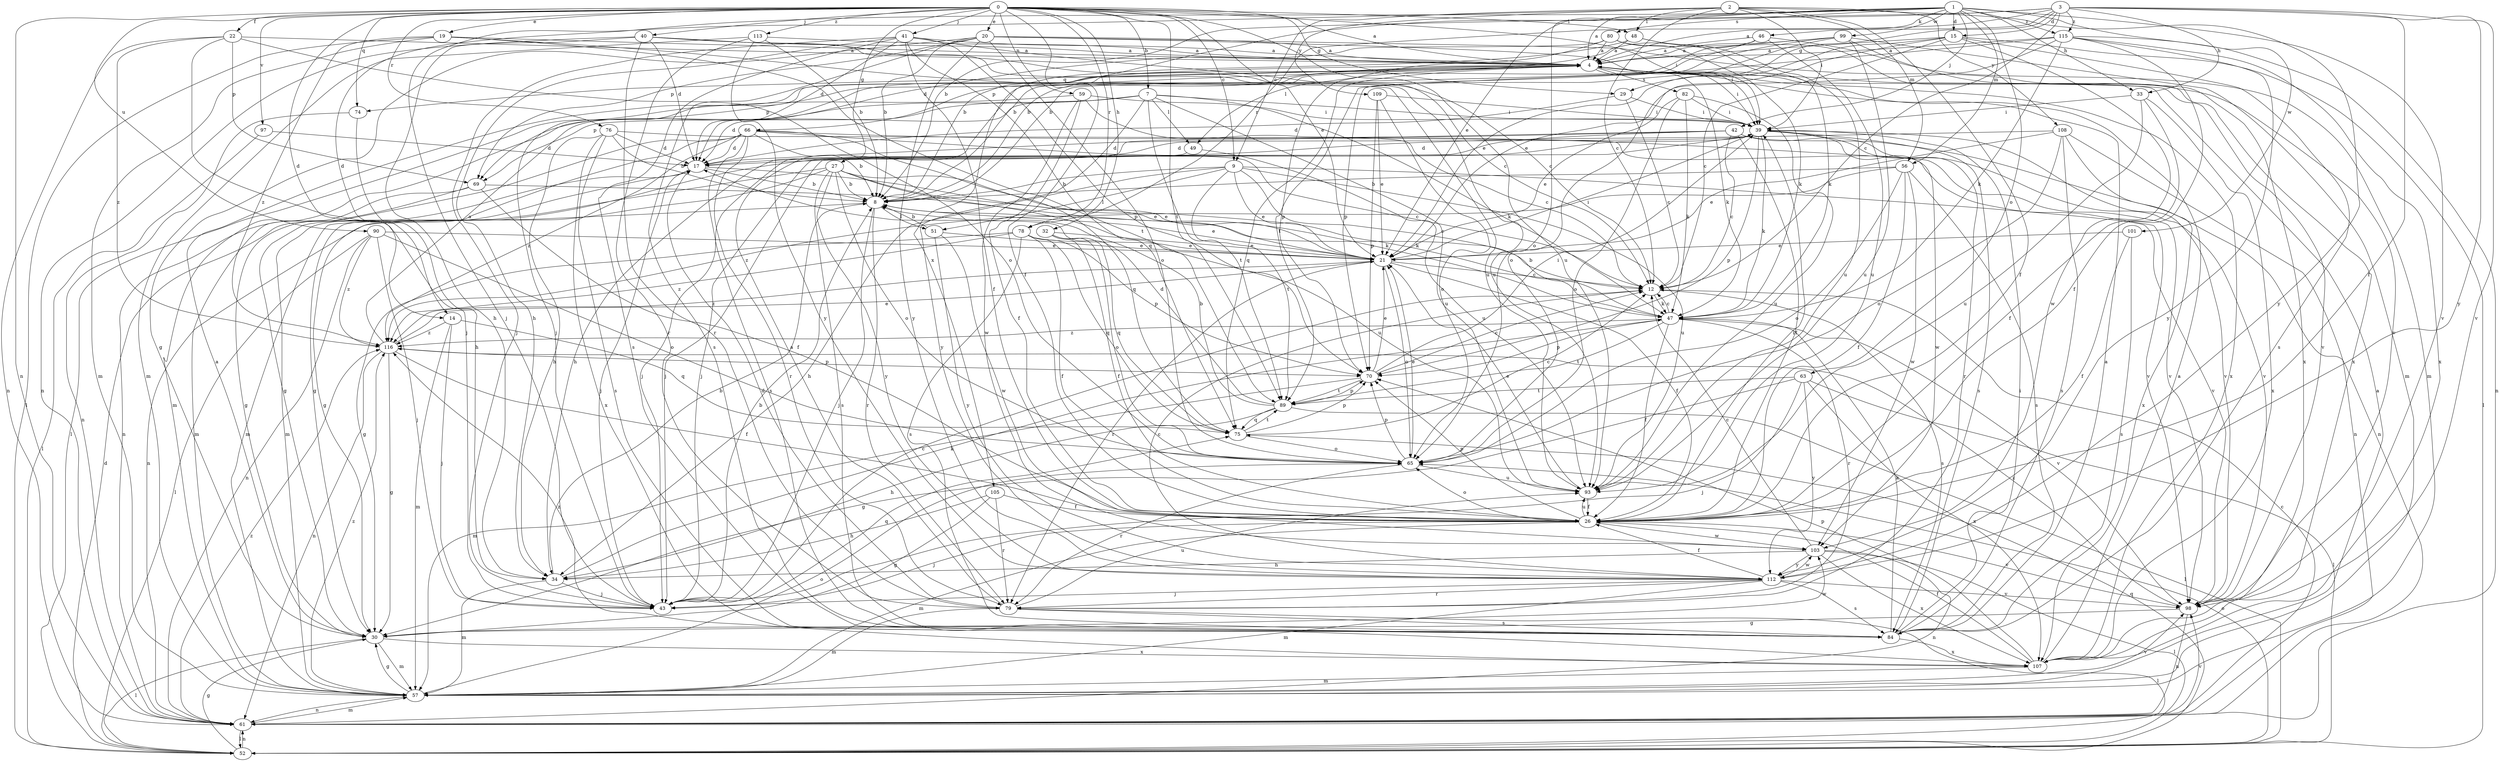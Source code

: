 strict digraph  {
0;
1;
2;
3;
4;
7;
8;
9;
12;
14;
15;
17;
19;
20;
21;
22;
26;
27;
29;
30;
32;
33;
34;
39;
40;
41;
42;
43;
46;
47;
48;
49;
51;
52;
56;
57;
59;
61;
63;
65;
66;
69;
70;
74;
75;
76;
78;
79;
80;
82;
84;
89;
90;
93;
97;
98;
99;
101;
103;
105;
107;
108;
109;
112;
113;
115;
116;
0 -> 4  [label=a];
0 -> 7  [label=b];
0 -> 9  [label=c];
0 -> 14  [label=d];
0 -> 19  [label=e];
0 -> 20  [label=e];
0 -> 21  [label=e];
0 -> 22  [label=f];
0 -> 26  [label=f];
0 -> 27  [label=g];
0 -> 29  [label=g];
0 -> 32  [label=h];
0 -> 39  [label=i];
0 -> 40  [label=j];
0 -> 41  [label=j];
0 -> 48  [label=l];
0 -> 59  [label=n];
0 -> 61  [label=n];
0 -> 74  [label=q];
0 -> 76  [label=r];
0 -> 78  [label=r];
0 -> 89  [label=t];
0 -> 90  [label=u];
0 -> 93  [label=u];
0 -> 97  [label=v];
0 -> 113  [label=z];
1 -> 4  [label=a];
1 -> 14  [label=d];
1 -> 15  [label=d];
1 -> 21  [label=e];
1 -> 33  [label=h];
1 -> 42  [label=j];
1 -> 46  [label=k];
1 -> 56  [label=m];
1 -> 63  [label=o];
1 -> 65  [label=o];
1 -> 80  [label=s];
1 -> 98  [label=v];
1 -> 99  [label=w];
1 -> 101  [label=w];
1 -> 115  [label=z];
2 -> 9  [label=c];
2 -> 12  [label=c];
2 -> 26  [label=f];
2 -> 39  [label=i];
2 -> 43  [label=j];
2 -> 48  [label=l];
2 -> 56  [label=m];
2 -> 108  [label=y];
2 -> 109  [label=y];
2 -> 112  [label=y];
3 -> 4  [label=a];
3 -> 8  [label=b];
3 -> 12  [label=c];
3 -> 15  [label=d];
3 -> 26  [label=f];
3 -> 29  [label=g];
3 -> 33  [label=h];
3 -> 78  [label=r];
3 -> 98  [label=v];
3 -> 105  [label=x];
3 -> 112  [label=y];
3 -> 115  [label=z];
4 -> 39  [label=i];
4 -> 47  [label=k];
4 -> 49  [label=l];
4 -> 66  [label=p];
4 -> 69  [label=p];
4 -> 74  [label=q];
4 -> 75  [label=q];
4 -> 82  [label=s];
4 -> 98  [label=v];
4 -> 107  [label=x];
7 -> 17  [label=d];
7 -> 39  [label=i];
7 -> 47  [label=k];
7 -> 49  [label=l];
7 -> 57  [label=m];
7 -> 69  [label=p];
7 -> 89  [label=t];
7 -> 93  [label=u];
7 -> 112  [label=y];
8 -> 21  [label=e];
8 -> 43  [label=j];
8 -> 51  [label=l];
8 -> 61  [label=n];
8 -> 79  [label=r];
9 -> 8  [label=b];
9 -> 12  [label=c];
9 -> 21  [label=e];
9 -> 34  [label=h];
9 -> 51  [label=l];
9 -> 89  [label=t];
9 -> 93  [label=u];
9 -> 98  [label=v];
12 -> 47  [label=k];
12 -> 84  [label=s];
14 -> 43  [label=j];
14 -> 57  [label=m];
14 -> 75  [label=q];
14 -> 116  [label=z];
15 -> 4  [label=a];
15 -> 12  [label=c];
15 -> 21  [label=e];
15 -> 52  [label=l];
15 -> 65  [label=o];
15 -> 84  [label=s];
15 -> 103  [label=w];
17 -> 8  [label=b];
17 -> 21  [label=e];
17 -> 43  [label=j];
17 -> 57  [label=m];
19 -> 4  [label=a];
19 -> 52  [label=l];
19 -> 57  [label=m];
19 -> 89  [label=t];
19 -> 93  [label=u];
19 -> 116  [label=z];
20 -> 4  [label=a];
20 -> 8  [label=b];
20 -> 30  [label=g];
20 -> 39  [label=i];
20 -> 65  [label=o];
20 -> 69  [label=p];
20 -> 84  [label=s];
20 -> 98  [label=v];
20 -> 112  [label=y];
21 -> 12  [label=c];
21 -> 26  [label=f];
21 -> 39  [label=i];
21 -> 65  [label=o];
21 -> 79  [label=r];
21 -> 116  [label=z];
22 -> 4  [label=a];
22 -> 43  [label=j];
22 -> 61  [label=n];
22 -> 65  [label=o];
22 -> 69  [label=p];
22 -> 116  [label=z];
26 -> 39  [label=i];
26 -> 43  [label=j];
26 -> 57  [label=m];
26 -> 65  [label=o];
26 -> 70  [label=p];
26 -> 93  [label=u];
26 -> 98  [label=v];
26 -> 103  [label=w];
27 -> 8  [label=b];
27 -> 21  [label=e];
27 -> 30  [label=g];
27 -> 47  [label=k];
27 -> 57  [label=m];
27 -> 65  [label=o];
27 -> 84  [label=s];
27 -> 93  [label=u];
27 -> 112  [label=y];
29 -> 12  [label=c];
29 -> 17  [label=d];
29 -> 39  [label=i];
30 -> 4  [label=a];
30 -> 52  [label=l];
30 -> 57  [label=m];
30 -> 103  [label=w];
30 -> 107  [label=x];
32 -> 21  [label=e];
32 -> 26  [label=f];
32 -> 65  [label=o];
32 -> 75  [label=q];
33 -> 26  [label=f];
33 -> 39  [label=i];
33 -> 93  [label=u];
33 -> 107  [label=x];
34 -> 8  [label=b];
34 -> 43  [label=j];
34 -> 47  [label=k];
34 -> 57  [label=m];
39 -> 17  [label=d];
39 -> 30  [label=g];
39 -> 43  [label=j];
39 -> 47  [label=k];
39 -> 70  [label=p];
39 -> 79  [label=r];
39 -> 84  [label=s];
39 -> 98  [label=v];
39 -> 103  [label=w];
40 -> 4  [label=a];
40 -> 12  [label=c];
40 -> 17  [label=d];
40 -> 34  [label=h];
40 -> 61  [label=n];
40 -> 79  [label=r];
40 -> 93  [label=u];
41 -> 4  [label=a];
41 -> 12  [label=c];
41 -> 17  [label=d];
41 -> 26  [label=f];
41 -> 34  [label=h];
41 -> 43  [label=j];
41 -> 70  [label=p];
41 -> 75  [label=q];
41 -> 84  [label=s];
42 -> 12  [label=c];
42 -> 17  [label=d];
42 -> 26  [label=f];
42 -> 34  [label=h];
42 -> 43  [label=j];
42 -> 61  [label=n];
42 -> 98  [label=v];
43 -> 8  [label=b];
43 -> 12  [label=c];
43 -> 75  [label=q];
46 -> 4  [label=a];
46 -> 8  [label=b];
46 -> 43  [label=j];
46 -> 57  [label=m];
46 -> 93  [label=u];
47 -> 8  [label=b];
47 -> 12  [label=c];
47 -> 26  [label=f];
47 -> 70  [label=p];
47 -> 79  [label=r];
47 -> 89  [label=t];
47 -> 98  [label=v];
47 -> 116  [label=z];
48 -> 4  [label=a];
48 -> 8  [label=b];
48 -> 47  [label=k];
48 -> 93  [label=u];
49 -> 43  [label=j];
49 -> 93  [label=u];
51 -> 8  [label=b];
51 -> 21  [label=e];
51 -> 103  [label=w];
51 -> 112  [label=y];
52 -> 17  [label=d];
52 -> 30  [label=g];
52 -> 61  [label=n];
52 -> 65  [label=o];
52 -> 75  [label=q];
56 -> 8  [label=b];
56 -> 26  [label=f];
56 -> 65  [label=o];
56 -> 84  [label=s];
56 -> 103  [label=w];
56 -> 116  [label=z];
57 -> 4  [label=a];
57 -> 30  [label=g];
57 -> 61  [label=n];
57 -> 65  [label=o];
57 -> 98  [label=v];
57 -> 116  [label=z];
59 -> 12  [label=c];
59 -> 26  [label=f];
59 -> 39  [label=i];
59 -> 52  [label=l];
59 -> 103  [label=w];
61 -> 12  [label=c];
61 -> 52  [label=l];
61 -> 57  [label=m];
61 -> 98  [label=v];
61 -> 116  [label=z];
63 -> 30  [label=g];
63 -> 43  [label=j];
63 -> 52  [label=l];
63 -> 89  [label=t];
63 -> 107  [label=x];
63 -> 112  [label=y];
65 -> 21  [label=e];
65 -> 70  [label=p];
65 -> 79  [label=r];
65 -> 93  [label=u];
66 -> 8  [label=b];
66 -> 12  [label=c];
66 -> 17  [label=d];
66 -> 30  [label=g];
66 -> 61  [label=n];
66 -> 75  [label=q];
66 -> 79  [label=r];
66 -> 84  [label=s];
66 -> 98  [label=v];
66 -> 116  [label=z];
69 -> 26  [label=f];
69 -> 30  [label=g];
69 -> 47  [label=k];
69 -> 57  [label=m];
70 -> 12  [label=c];
70 -> 21  [label=e];
70 -> 39  [label=i];
70 -> 57  [label=m];
70 -> 89  [label=t];
74 -> 34  [label=h];
74 -> 61  [label=n];
75 -> 12  [label=c];
75 -> 65  [label=o];
75 -> 70  [label=p];
75 -> 89  [label=t];
76 -> 8  [label=b];
76 -> 17  [label=d];
76 -> 34  [label=h];
76 -> 84  [label=s];
76 -> 98  [label=v];
76 -> 107  [label=x];
78 -> 21  [label=e];
78 -> 26  [label=f];
78 -> 30  [label=g];
78 -> 70  [label=p];
78 -> 75  [label=q];
78 -> 84  [label=s];
78 -> 116  [label=z];
79 -> 4  [label=a];
79 -> 17  [label=d];
79 -> 52  [label=l];
79 -> 57  [label=m];
79 -> 84  [label=s];
79 -> 93  [label=u];
80 -> 4  [label=a];
80 -> 17  [label=d];
80 -> 47  [label=k];
80 -> 70  [label=p];
80 -> 107  [label=x];
82 -> 21  [label=e];
82 -> 39  [label=i];
82 -> 47  [label=k];
82 -> 65  [label=o];
82 -> 93  [label=u];
84 -> 4  [label=a];
84 -> 39  [label=i];
84 -> 47  [label=k];
84 -> 107  [label=x];
89 -> 8  [label=b];
89 -> 17  [label=d];
89 -> 34  [label=h];
89 -> 52  [label=l];
89 -> 70  [label=p];
89 -> 75  [label=q];
90 -> 21  [label=e];
90 -> 43  [label=j];
90 -> 52  [label=l];
90 -> 61  [label=n];
90 -> 65  [label=o];
90 -> 116  [label=z];
93 -> 21  [label=e];
93 -> 26  [label=f];
97 -> 17  [label=d];
97 -> 52  [label=l];
98 -> 30  [label=g];
98 -> 61  [label=n];
98 -> 116  [label=z];
99 -> 4  [label=a];
99 -> 8  [label=b];
99 -> 57  [label=m];
99 -> 70  [label=p];
99 -> 89  [label=t];
99 -> 93  [label=u];
99 -> 107  [label=x];
101 -> 21  [label=e];
101 -> 26  [label=f];
101 -> 84  [label=s];
103 -> 12  [label=c];
103 -> 34  [label=h];
103 -> 52  [label=l];
103 -> 61  [label=n];
103 -> 107  [label=x];
103 -> 112  [label=y];
105 -> 26  [label=f];
105 -> 30  [label=g];
105 -> 34  [label=h];
105 -> 79  [label=r];
107 -> 4  [label=a];
107 -> 26  [label=f];
107 -> 57  [label=m];
107 -> 70  [label=p];
107 -> 116  [label=z];
108 -> 17  [label=d];
108 -> 21  [label=e];
108 -> 61  [label=n];
108 -> 65  [label=o];
108 -> 84  [label=s];
108 -> 107  [label=x];
109 -> 21  [label=e];
109 -> 39  [label=i];
109 -> 65  [label=o];
109 -> 70  [label=p];
112 -> 12  [label=c];
112 -> 26  [label=f];
112 -> 43  [label=j];
112 -> 57  [label=m];
112 -> 79  [label=r];
112 -> 84  [label=s];
112 -> 98  [label=v];
112 -> 103  [label=w];
113 -> 4  [label=a];
113 -> 8  [label=b];
113 -> 57  [label=m];
113 -> 79  [label=r];
113 -> 112  [label=y];
115 -> 4  [label=a];
115 -> 8  [label=b];
115 -> 21  [label=e];
115 -> 26  [label=f];
115 -> 47  [label=k];
115 -> 61  [label=n];
115 -> 107  [label=x];
115 -> 112  [label=y];
116 -> 4  [label=a];
116 -> 21  [label=e];
116 -> 26  [label=f];
116 -> 30  [label=g];
116 -> 61  [label=n];
116 -> 70  [label=p];
}
